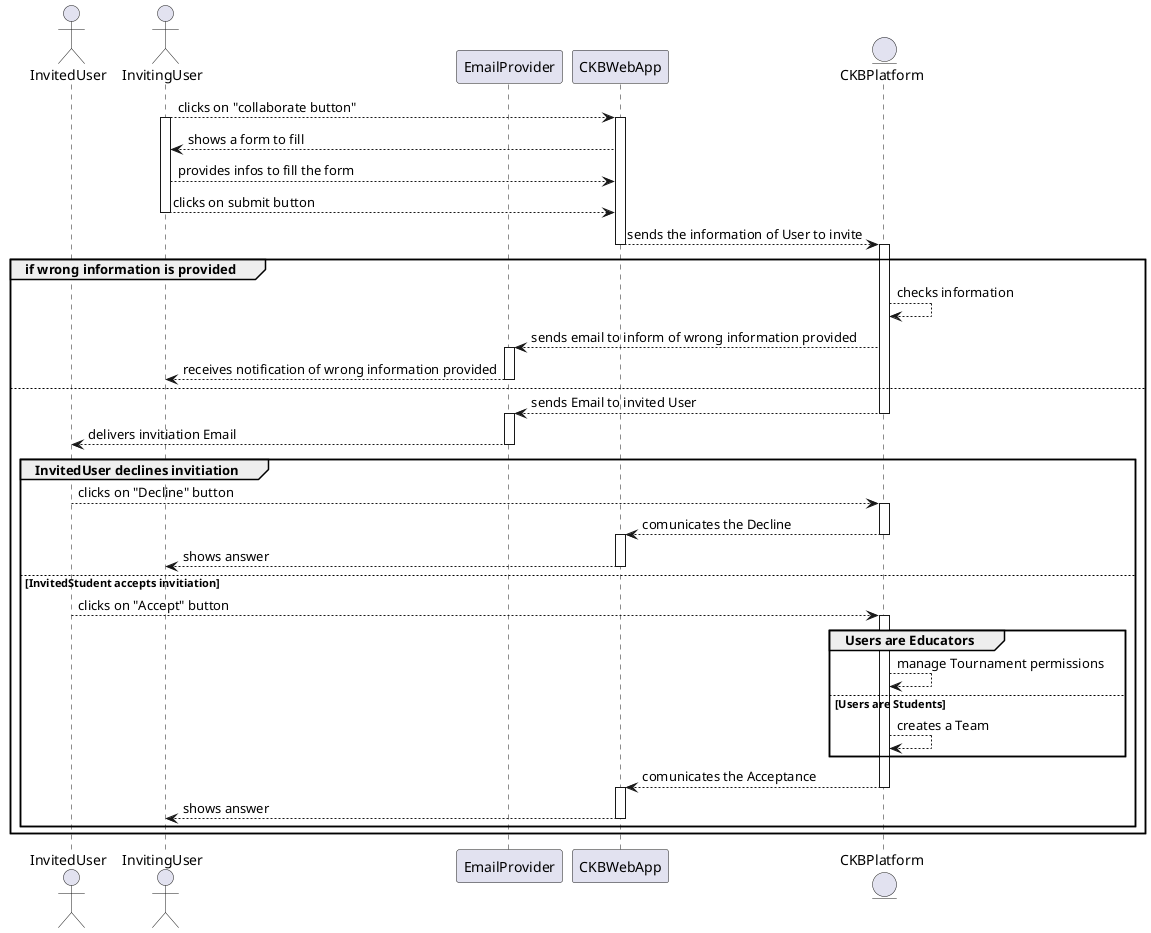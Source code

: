 @startuml
actor InvitedUser as UB
actor InvitingUser as UA
participant EmailProvider as E
participant CKBWebApp as A
entity CKBPlatform as P

UA--->A: clicks on "collaborate button"
activate UA
activate A
UA<---A: shows a form to fill 
UA--->A: provides infos to fill the form
UA--->A: clicks on submit button
deactivate UA
A---->P: sends the information of User to invite
deactivate A
group if wrong information is provided
    activate P
    P-->P: checks information
    P-->E: sends email to inform of wrong information provided
    activate E
    E-->UA: receives notification of wrong information provided
    deactivate E
else
P---->E: sends Email to invited User
deactivate P
activate E
E---->UB: delivers invitiation Email
deactivate E
group InvitedUser declines invitiation
    UB--->P: clicks on "Decline" button
    activate P
    P---->A: comunicates the Decline
    deactivate P
    activate A
    A---->UA: shows answer 
    deactivate A
else InvitedStudent accepts invitiation
    UB--->P: clicks on "Accept" button
    activate P
    group Users are Educators
        P--->P: manage Tournament permissions
    else Users are Students
        P--->P: creates a Team 
    end
    P---->A: comunicates the Acceptance
    deactivate P
    activate A
    A---->UA: shows answer
    deactivate A
end 
end 
@enduml